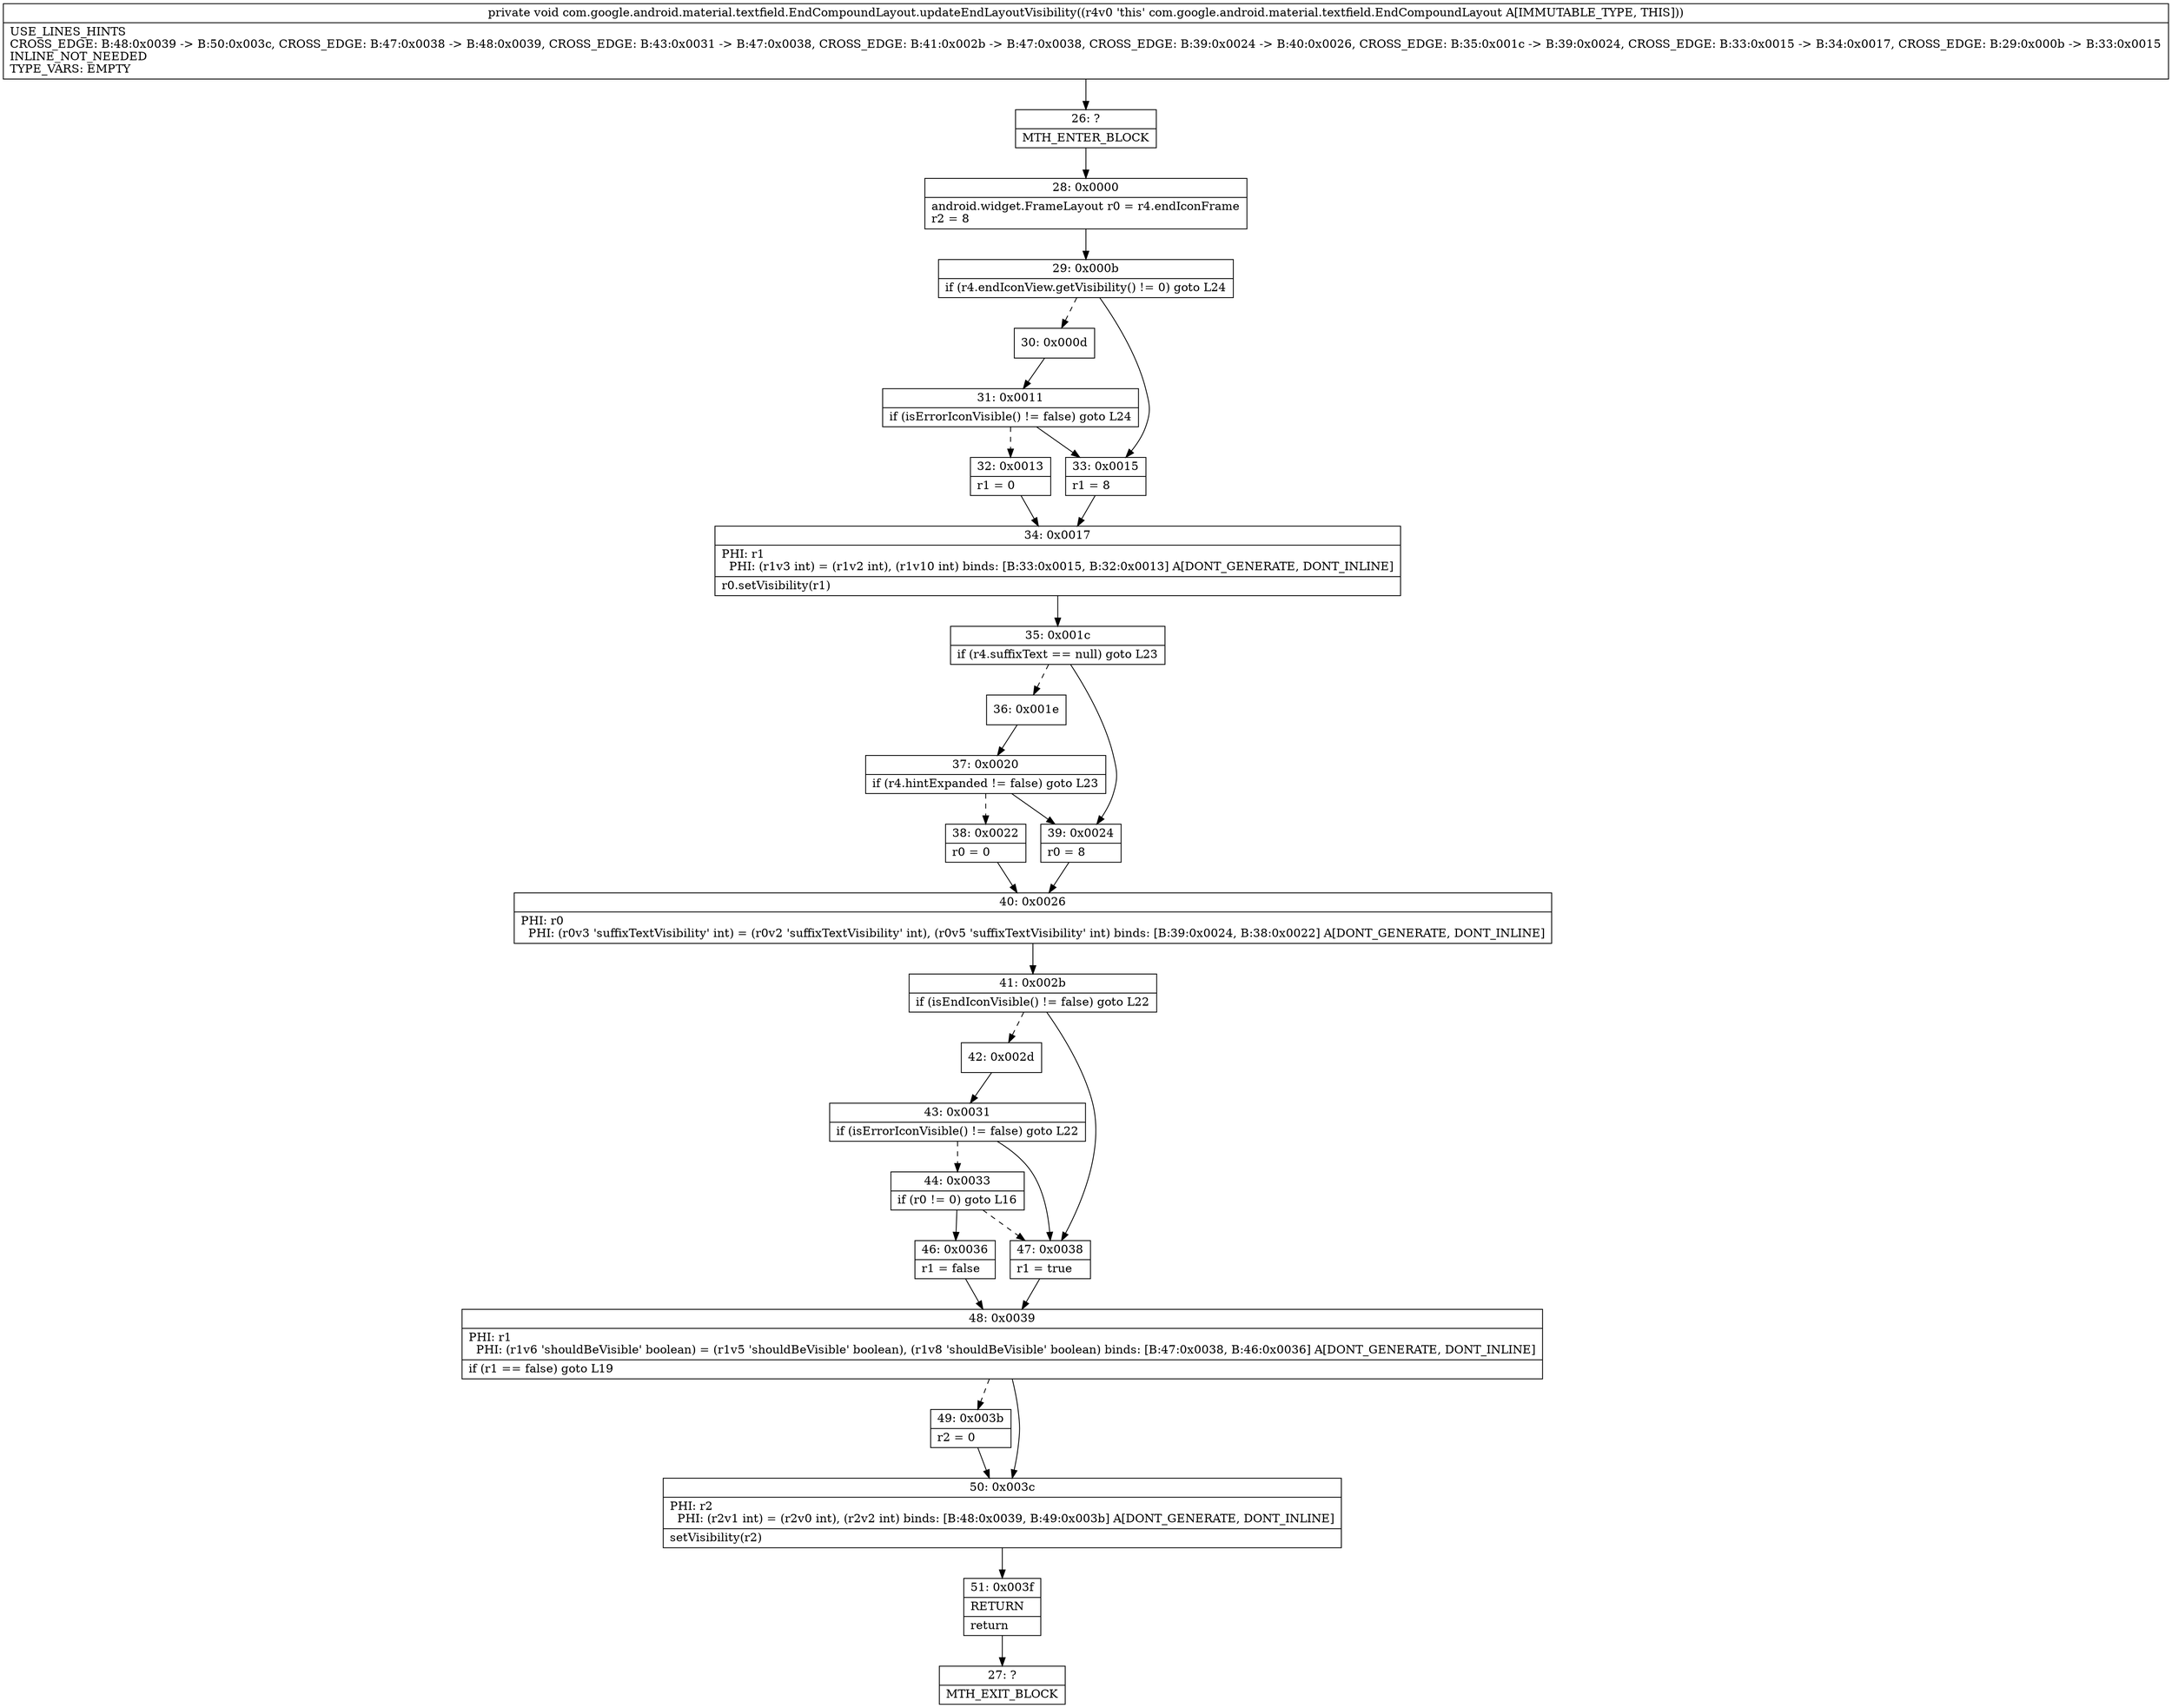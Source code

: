 digraph "CFG forcom.google.android.material.textfield.EndCompoundLayout.updateEndLayoutVisibility()V" {
Node_26 [shape=record,label="{26\:\ ?|MTH_ENTER_BLOCK\l}"];
Node_28 [shape=record,label="{28\:\ 0x0000|android.widget.FrameLayout r0 = r4.endIconFrame\lr2 = 8\l}"];
Node_29 [shape=record,label="{29\:\ 0x000b|if (r4.endIconView.getVisibility() != 0) goto L24\l}"];
Node_30 [shape=record,label="{30\:\ 0x000d}"];
Node_31 [shape=record,label="{31\:\ 0x0011|if (isErrorIconVisible() != false) goto L24\l}"];
Node_32 [shape=record,label="{32\:\ 0x0013|r1 = 0\l}"];
Node_34 [shape=record,label="{34\:\ 0x0017|PHI: r1 \l  PHI: (r1v3 int) = (r1v2 int), (r1v10 int) binds: [B:33:0x0015, B:32:0x0013] A[DONT_GENERATE, DONT_INLINE]\l|r0.setVisibility(r1)\l}"];
Node_35 [shape=record,label="{35\:\ 0x001c|if (r4.suffixText == null) goto L23\l}"];
Node_36 [shape=record,label="{36\:\ 0x001e}"];
Node_37 [shape=record,label="{37\:\ 0x0020|if (r4.hintExpanded != false) goto L23\l}"];
Node_38 [shape=record,label="{38\:\ 0x0022|r0 = 0\l}"];
Node_40 [shape=record,label="{40\:\ 0x0026|PHI: r0 \l  PHI: (r0v3 'suffixTextVisibility' int) = (r0v2 'suffixTextVisibility' int), (r0v5 'suffixTextVisibility' int) binds: [B:39:0x0024, B:38:0x0022] A[DONT_GENERATE, DONT_INLINE]\l}"];
Node_41 [shape=record,label="{41\:\ 0x002b|if (isEndIconVisible() != false) goto L22\l}"];
Node_42 [shape=record,label="{42\:\ 0x002d}"];
Node_43 [shape=record,label="{43\:\ 0x0031|if (isErrorIconVisible() != false) goto L22\l}"];
Node_44 [shape=record,label="{44\:\ 0x0033|if (r0 != 0) goto L16\l}"];
Node_46 [shape=record,label="{46\:\ 0x0036|r1 = false\l}"];
Node_48 [shape=record,label="{48\:\ 0x0039|PHI: r1 \l  PHI: (r1v6 'shouldBeVisible' boolean) = (r1v5 'shouldBeVisible' boolean), (r1v8 'shouldBeVisible' boolean) binds: [B:47:0x0038, B:46:0x0036] A[DONT_GENERATE, DONT_INLINE]\l|if (r1 == false) goto L19\l}"];
Node_49 [shape=record,label="{49\:\ 0x003b|r2 = 0\l}"];
Node_50 [shape=record,label="{50\:\ 0x003c|PHI: r2 \l  PHI: (r2v1 int) = (r2v0 int), (r2v2 int) binds: [B:48:0x0039, B:49:0x003b] A[DONT_GENERATE, DONT_INLINE]\l|setVisibility(r2)\l}"];
Node_51 [shape=record,label="{51\:\ 0x003f|RETURN\l|return\l}"];
Node_27 [shape=record,label="{27\:\ ?|MTH_EXIT_BLOCK\l}"];
Node_47 [shape=record,label="{47\:\ 0x0038|r1 = true\l}"];
Node_39 [shape=record,label="{39\:\ 0x0024|r0 = 8\l}"];
Node_33 [shape=record,label="{33\:\ 0x0015|r1 = 8\l}"];
MethodNode[shape=record,label="{private void com.google.android.material.textfield.EndCompoundLayout.updateEndLayoutVisibility((r4v0 'this' com.google.android.material.textfield.EndCompoundLayout A[IMMUTABLE_TYPE, THIS]))  | USE_LINES_HINTS\lCROSS_EDGE: B:48:0x0039 \-\> B:50:0x003c, CROSS_EDGE: B:47:0x0038 \-\> B:48:0x0039, CROSS_EDGE: B:43:0x0031 \-\> B:47:0x0038, CROSS_EDGE: B:41:0x002b \-\> B:47:0x0038, CROSS_EDGE: B:39:0x0024 \-\> B:40:0x0026, CROSS_EDGE: B:35:0x001c \-\> B:39:0x0024, CROSS_EDGE: B:33:0x0015 \-\> B:34:0x0017, CROSS_EDGE: B:29:0x000b \-\> B:33:0x0015\lINLINE_NOT_NEEDED\lTYPE_VARS: EMPTY\l}"];
MethodNode -> Node_26;Node_26 -> Node_28;
Node_28 -> Node_29;
Node_29 -> Node_30[style=dashed];
Node_29 -> Node_33;
Node_30 -> Node_31;
Node_31 -> Node_32[style=dashed];
Node_31 -> Node_33;
Node_32 -> Node_34;
Node_34 -> Node_35;
Node_35 -> Node_36[style=dashed];
Node_35 -> Node_39;
Node_36 -> Node_37;
Node_37 -> Node_38[style=dashed];
Node_37 -> Node_39;
Node_38 -> Node_40;
Node_40 -> Node_41;
Node_41 -> Node_42[style=dashed];
Node_41 -> Node_47;
Node_42 -> Node_43;
Node_43 -> Node_44[style=dashed];
Node_43 -> Node_47;
Node_44 -> Node_46;
Node_44 -> Node_47[style=dashed];
Node_46 -> Node_48;
Node_48 -> Node_49[style=dashed];
Node_48 -> Node_50;
Node_49 -> Node_50;
Node_50 -> Node_51;
Node_51 -> Node_27;
Node_47 -> Node_48;
Node_39 -> Node_40;
Node_33 -> Node_34;
}

